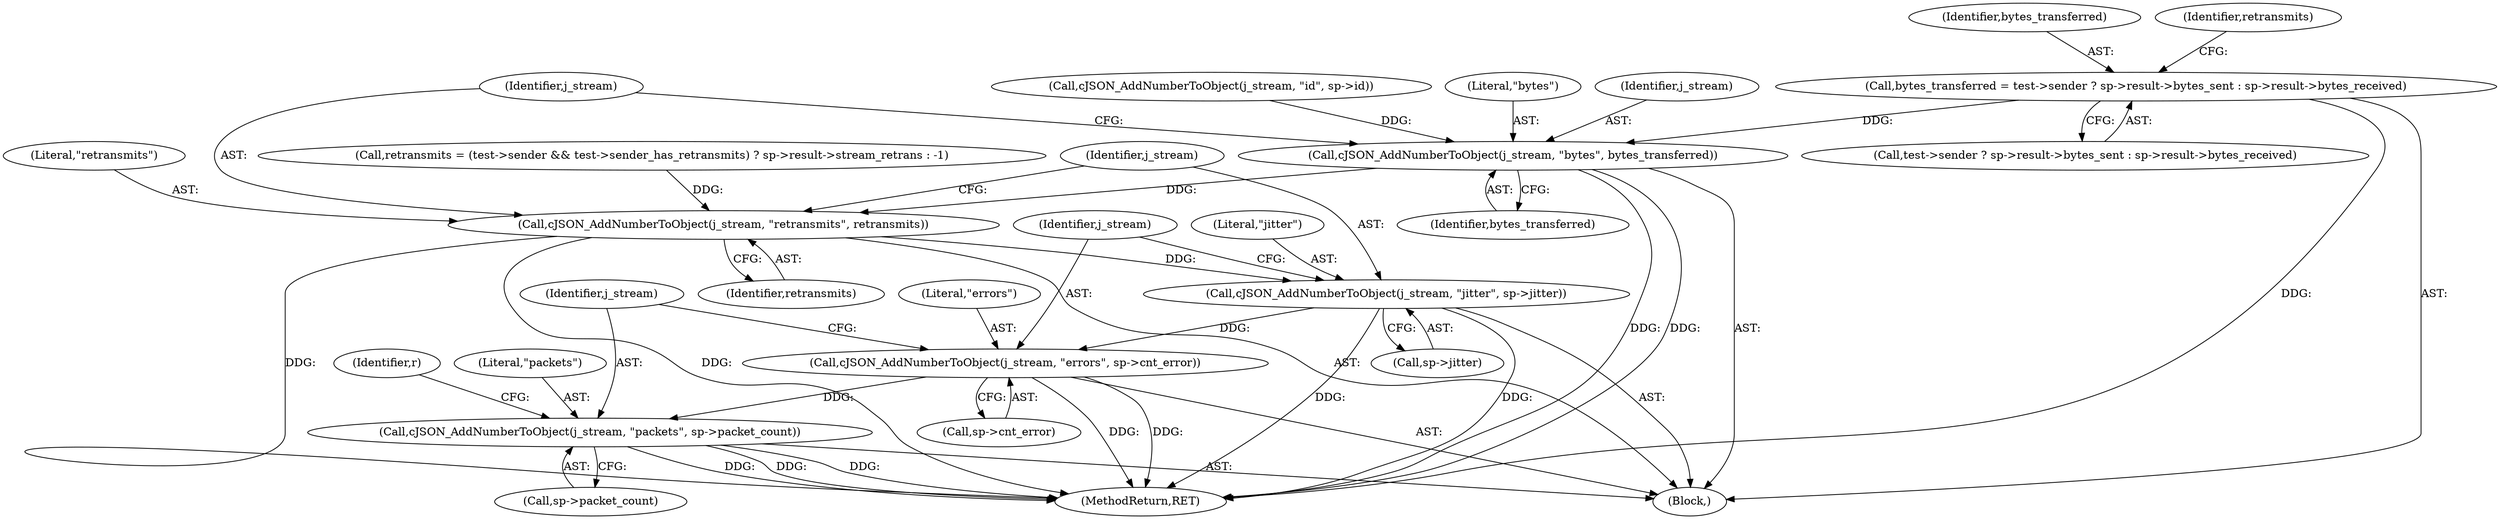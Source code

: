 digraph "0_iperf_91f2fa59e8ed80dfbf400add0164ee0e508e412a_51@API" {
"1000282" [label="(Call,bytes_transferred = test->sender ? sp->result->bytes_sent : sp->result->bytes_received)"];
"1000321" [label="(Call,cJSON_AddNumberToObject(j_stream, \"bytes\", bytes_transferred))"];
"1000325" [label="(Call,cJSON_AddNumberToObject(j_stream, \"retransmits\", retransmits))"];
"1000329" [label="(Call,cJSON_AddNumberToObject(j_stream, \"jitter\", sp->jitter))"];
"1000335" [label="(Call,cJSON_AddNumberToObject(j_stream, \"errors\", sp->cnt_error))"];
"1000341" [label="(Call,cJSON_AddNumberToObject(j_stream, \"packets\", sp->packet_count))"];
"1000284" [label="(Call,test->sender ? sp->result->bytes_sent : sp->result->bytes_received)"];
"1000331" [label="(Literal,\"jitter\")"];
"1000343" [label="(Literal,\"packets\")"];
"1000335" [label="(Call,cJSON_AddNumberToObject(j_stream, \"errors\", sp->cnt_error))"];
"1000324" [label="(Identifier,bytes_transferred)"];
"1000342" [label="(Identifier,j_stream)"];
"1000337" [label="(Literal,\"errors\")"];
"1000298" [label="(Call,retransmits = (test->sender && test->sender_has_retransmits) ? sp->result->stream_retrans : -1)"];
"1000344" [label="(Call,sp->packet_count)"];
"1000283" [label="(Identifier,bytes_transferred)"];
"1000315" [label="(Call,cJSON_AddNumberToObject(j_stream, \"id\", sp->id))"];
"1000336" [label="(Identifier,j_stream)"];
"1000325" [label="(Call,cJSON_AddNumberToObject(j_stream, \"retransmits\", retransmits))"];
"1000329" [label="(Call,cJSON_AddNumberToObject(j_stream, \"jitter\", sp->jitter))"];
"1000327" [label="(Literal,\"retransmits\")"];
"1000384" [label="(MethodReturn,RET)"];
"1000321" [label="(Call,cJSON_AddNumberToObject(j_stream, \"bytes\", bytes_transferred))"];
"1000278" [label="(Block,)"];
"1000323" [label="(Literal,\"bytes\")"];
"1000341" [label="(Call,cJSON_AddNumberToObject(j_stream, \"packets\", sp->packet_count))"];
"1000322" [label="(Identifier,j_stream)"];
"1000326" [label="(Identifier,j_stream)"];
"1000299" [label="(Identifier,retransmits)"];
"1000338" [label="(Call,sp->cnt_error)"];
"1000350" [label="(Identifier,r)"];
"1000330" [label="(Identifier,j_stream)"];
"1000332" [label="(Call,sp->jitter)"];
"1000328" [label="(Identifier,retransmits)"];
"1000282" [label="(Call,bytes_transferred = test->sender ? sp->result->bytes_sent : sp->result->bytes_received)"];
"1000282" -> "1000278"  [label="AST: "];
"1000282" -> "1000284"  [label="CFG: "];
"1000283" -> "1000282"  [label="AST: "];
"1000284" -> "1000282"  [label="AST: "];
"1000299" -> "1000282"  [label="CFG: "];
"1000282" -> "1000384"  [label="DDG: "];
"1000282" -> "1000321"  [label="DDG: "];
"1000321" -> "1000278"  [label="AST: "];
"1000321" -> "1000324"  [label="CFG: "];
"1000322" -> "1000321"  [label="AST: "];
"1000323" -> "1000321"  [label="AST: "];
"1000324" -> "1000321"  [label="AST: "];
"1000326" -> "1000321"  [label="CFG: "];
"1000321" -> "1000384"  [label="DDG: "];
"1000321" -> "1000384"  [label="DDG: "];
"1000315" -> "1000321"  [label="DDG: "];
"1000321" -> "1000325"  [label="DDG: "];
"1000325" -> "1000278"  [label="AST: "];
"1000325" -> "1000328"  [label="CFG: "];
"1000326" -> "1000325"  [label="AST: "];
"1000327" -> "1000325"  [label="AST: "];
"1000328" -> "1000325"  [label="AST: "];
"1000330" -> "1000325"  [label="CFG: "];
"1000325" -> "1000384"  [label="DDG: "];
"1000325" -> "1000384"  [label="DDG: "];
"1000298" -> "1000325"  [label="DDG: "];
"1000325" -> "1000329"  [label="DDG: "];
"1000329" -> "1000278"  [label="AST: "];
"1000329" -> "1000332"  [label="CFG: "];
"1000330" -> "1000329"  [label="AST: "];
"1000331" -> "1000329"  [label="AST: "];
"1000332" -> "1000329"  [label="AST: "];
"1000336" -> "1000329"  [label="CFG: "];
"1000329" -> "1000384"  [label="DDG: "];
"1000329" -> "1000384"  [label="DDG: "];
"1000329" -> "1000335"  [label="DDG: "];
"1000335" -> "1000278"  [label="AST: "];
"1000335" -> "1000338"  [label="CFG: "];
"1000336" -> "1000335"  [label="AST: "];
"1000337" -> "1000335"  [label="AST: "];
"1000338" -> "1000335"  [label="AST: "];
"1000342" -> "1000335"  [label="CFG: "];
"1000335" -> "1000384"  [label="DDG: "];
"1000335" -> "1000384"  [label="DDG: "];
"1000335" -> "1000341"  [label="DDG: "];
"1000341" -> "1000278"  [label="AST: "];
"1000341" -> "1000344"  [label="CFG: "];
"1000342" -> "1000341"  [label="AST: "];
"1000343" -> "1000341"  [label="AST: "];
"1000344" -> "1000341"  [label="AST: "];
"1000350" -> "1000341"  [label="CFG: "];
"1000341" -> "1000384"  [label="DDG: "];
"1000341" -> "1000384"  [label="DDG: "];
"1000341" -> "1000384"  [label="DDG: "];
}

